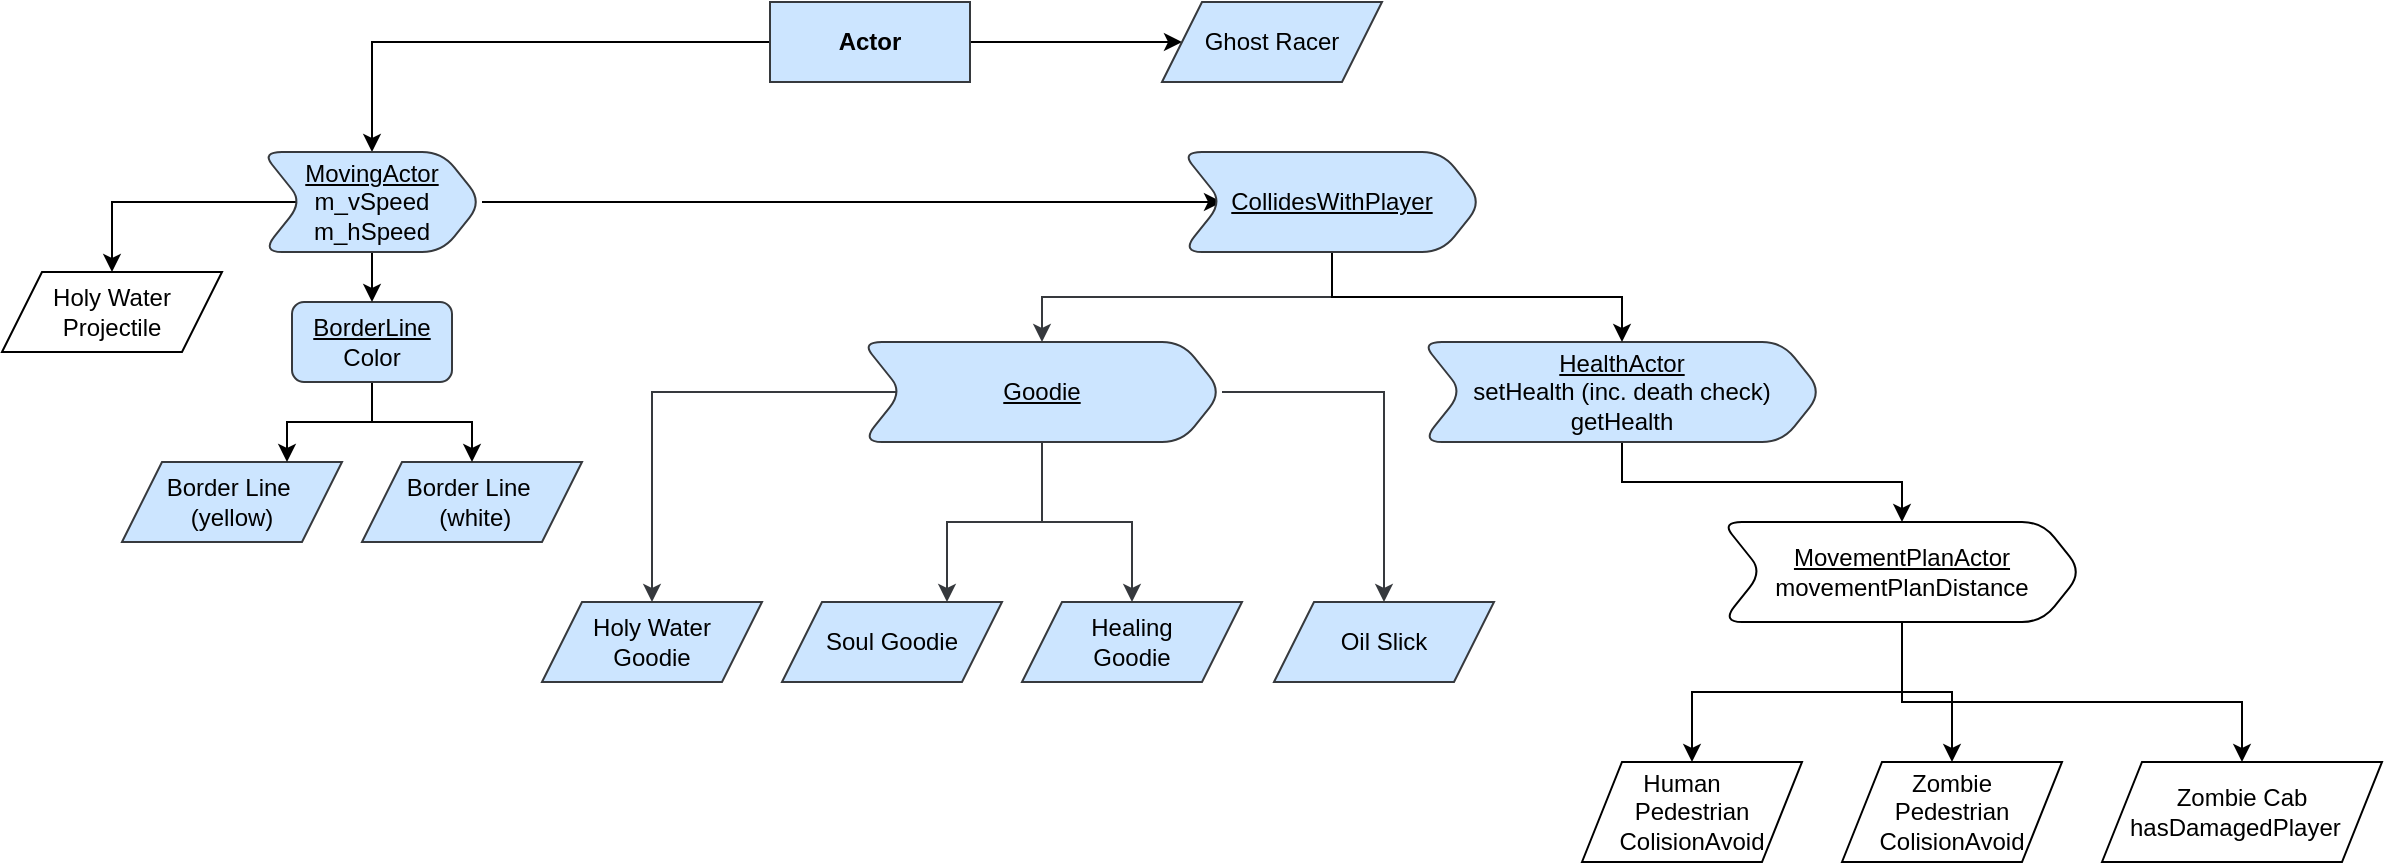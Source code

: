 <mxfile version="14.3.1" type="device"><diagram id="C5RBs43oDa-KdzZeNtuy" name="Page-1"><mxGraphModel dx="2889" dy="1122" grid="1" gridSize="10" guides="1" tooltips="1" connect="1" arrows="1" fold="1" page="1" pageScale="1" pageWidth="827" pageHeight="1169" math="0" shadow="0"><root><mxCell id="WIyWlLk6GJQsqaUBKTNV-0"/><mxCell id="WIyWlLk6GJQsqaUBKTNV-1" parent="WIyWlLk6GJQsqaUBKTNV-0"/><mxCell id="lRX2l_TiRmjg-ra4RfsF-21" style="edgeStyle=orthogonalEdgeStyle;rounded=0;orthogonalLoop=1;jettySize=auto;html=1;entryX=0.5;entryY=0;entryDx=0;entryDy=0;" edge="1" parent="WIyWlLk6GJQsqaUBKTNV-1" source="lRX2l_TiRmjg-ra4RfsF-0" target="lRX2l_TiRmjg-ra4RfsF-19"><mxGeometry relative="1" as="geometry"/></mxCell><mxCell id="lRX2l_TiRmjg-ra4RfsF-58" style="edgeStyle=orthogonalEdgeStyle;rounded=0;orthogonalLoop=1;jettySize=auto;html=1;" edge="1" parent="WIyWlLk6GJQsqaUBKTNV-1" source="lRX2l_TiRmjg-ra4RfsF-0" target="lRX2l_TiRmjg-ra4RfsF-2"><mxGeometry relative="1" as="geometry"/></mxCell><mxCell id="lRX2l_TiRmjg-ra4RfsF-0" value="&lt;b&gt;Actor&lt;/b&gt;" style="rounded=0;whiteSpace=wrap;html=1;fillColor=#cce5ff;strokeColor=#36393d;" vertex="1" parent="WIyWlLk6GJQsqaUBKTNV-1"><mxGeometry x="364" y="20" width="100" height="40" as="geometry"/></mxCell><mxCell id="lRX2l_TiRmjg-ra4RfsF-2" value="Ghost Racer" style="shape=parallelogram;perimeter=parallelogramPerimeter;whiteSpace=wrap;html=1;fixedSize=1;fillColor=#cce5ff;strokeColor=#36393d;" vertex="1" parent="WIyWlLk6GJQsqaUBKTNV-1"><mxGeometry x="560" y="20" width="110" height="40" as="geometry"/></mxCell><mxCell id="lRX2l_TiRmjg-ra4RfsF-3" value="Border Line&amp;nbsp; (yellow)" style="shape=parallelogram;perimeter=parallelogramPerimeter;whiteSpace=wrap;html=1;fixedSize=1;fillColor=#cce5ff;strokeColor=#36393d;" vertex="1" parent="WIyWlLk6GJQsqaUBKTNV-1"><mxGeometry x="40" y="250" width="110" height="40" as="geometry"/></mxCell><mxCell id="lRX2l_TiRmjg-ra4RfsF-4" value="Border Line&amp;nbsp; &amp;nbsp;(white)" style="shape=parallelogram;perimeter=parallelogramPerimeter;whiteSpace=wrap;html=1;fixedSize=1;fillColor=#cce5ff;strokeColor=#36393d;" vertex="1" parent="WIyWlLk6GJQsqaUBKTNV-1"><mxGeometry x="160" y="250" width="110" height="40" as="geometry"/></mxCell><mxCell id="lRX2l_TiRmjg-ra4RfsF-5" value="Human&amp;nbsp; &amp;nbsp; Pedestrian&lt;br&gt;ColisionAvoid" style="shape=parallelogram;perimeter=parallelogramPerimeter;whiteSpace=wrap;html=1;fixedSize=1;" vertex="1" parent="WIyWlLk6GJQsqaUBKTNV-1"><mxGeometry x="770" y="400" width="110" height="50" as="geometry"/></mxCell><mxCell id="lRX2l_TiRmjg-ra4RfsF-6" value="Holy Water Projectile" style="shape=parallelogram;perimeter=parallelogramPerimeter;whiteSpace=wrap;html=1;fixedSize=1;" vertex="1" parent="WIyWlLk6GJQsqaUBKTNV-1"><mxGeometry x="-20" y="155" width="110" height="40" as="geometry"/></mxCell><mxCell id="lRX2l_TiRmjg-ra4RfsF-7" value="Soul Goodie" style="shape=parallelogram;perimeter=parallelogramPerimeter;whiteSpace=wrap;html=1;fixedSize=1;fillColor=#cce5ff;strokeColor=#36393d;" vertex="1" parent="WIyWlLk6GJQsqaUBKTNV-1"><mxGeometry x="370" y="320" width="110" height="40" as="geometry"/></mxCell><mxCell id="lRX2l_TiRmjg-ra4RfsF-8" value="Holy Water &lt;br&gt;Goodie" style="shape=parallelogram;perimeter=parallelogramPerimeter;whiteSpace=wrap;html=1;fixedSize=1;fillColor=#cce5ff;strokeColor=#36393d;" vertex="1" parent="WIyWlLk6GJQsqaUBKTNV-1"><mxGeometry x="250" y="320" width="110" height="40" as="geometry"/></mxCell><mxCell id="lRX2l_TiRmjg-ra4RfsF-9" value="Healing &lt;br&gt;Goodie" style="shape=parallelogram;perimeter=parallelogramPerimeter;whiteSpace=wrap;html=1;fixedSize=1;fillColor=#cce5ff;strokeColor=#36393d;" vertex="1" parent="WIyWlLk6GJQsqaUBKTNV-1"><mxGeometry x="490" y="320" width="110" height="40" as="geometry"/></mxCell><mxCell id="lRX2l_TiRmjg-ra4RfsF-10" value="Oil Slick" style="shape=parallelogram;perimeter=parallelogramPerimeter;whiteSpace=wrap;html=1;fixedSize=1;fillColor=#cce5ff;strokeColor=#36393d;" vertex="1" parent="WIyWlLk6GJQsqaUBKTNV-1"><mxGeometry x="616" y="320" width="110" height="40" as="geometry"/></mxCell><mxCell id="lRX2l_TiRmjg-ra4RfsF-11" value="Zombie Cab&lt;br&gt;hasDamagedPlayer&amp;nbsp;&amp;nbsp;" style="shape=parallelogram;perimeter=parallelogramPerimeter;whiteSpace=wrap;html=1;fixedSize=1;" vertex="1" parent="WIyWlLk6GJQsqaUBKTNV-1"><mxGeometry x="1030" y="400" width="140" height="50" as="geometry"/></mxCell><mxCell id="lRX2l_TiRmjg-ra4RfsF-12" value="Zombie &lt;br&gt;Pedestrian&lt;br&gt;ColisionAvoid" style="shape=parallelogram;perimeter=parallelogramPerimeter;whiteSpace=wrap;html=1;fixedSize=1;" vertex="1" parent="WIyWlLk6GJQsqaUBKTNV-1"><mxGeometry x="900" y="400" width="110" height="50" as="geometry"/></mxCell><mxCell id="lRX2l_TiRmjg-ra4RfsF-15" style="edgeStyle=orthogonalEdgeStyle;rounded=0;orthogonalLoop=1;jettySize=auto;html=1;entryX=0.75;entryY=0;entryDx=0;entryDy=0;" edge="1" parent="WIyWlLk6GJQsqaUBKTNV-1" source="lRX2l_TiRmjg-ra4RfsF-14" target="lRX2l_TiRmjg-ra4RfsF-3"><mxGeometry relative="1" as="geometry"/></mxCell><mxCell id="lRX2l_TiRmjg-ra4RfsF-16" style="edgeStyle=orthogonalEdgeStyle;rounded=0;orthogonalLoop=1;jettySize=auto;html=1;entryX=0.5;entryY=0;entryDx=0;entryDy=0;" edge="1" parent="WIyWlLk6GJQsqaUBKTNV-1" source="lRX2l_TiRmjg-ra4RfsF-14" target="lRX2l_TiRmjg-ra4RfsF-4"><mxGeometry relative="1" as="geometry"/></mxCell><mxCell id="lRX2l_TiRmjg-ra4RfsF-14" value="&lt;u&gt;BorderLine&lt;/u&gt;&lt;br&gt;Color" style="rounded=1;whiteSpace=wrap;html=1;fillColor=#cce5ff;strokeColor=#36393d;" vertex="1" parent="WIyWlLk6GJQsqaUBKTNV-1"><mxGeometry x="125" y="170" width="80" height="40" as="geometry"/></mxCell><mxCell id="lRX2l_TiRmjg-ra4RfsF-23" style="edgeStyle=orthogonalEdgeStyle;rounded=0;orthogonalLoop=1;jettySize=auto;html=1;" edge="1" parent="WIyWlLk6GJQsqaUBKTNV-1" source="lRX2l_TiRmjg-ra4RfsF-19" target="lRX2l_TiRmjg-ra4RfsF-14"><mxGeometry relative="1" as="geometry"/></mxCell><mxCell id="lRX2l_TiRmjg-ra4RfsF-49" style="edgeStyle=orthogonalEdgeStyle;rounded=0;orthogonalLoop=1;jettySize=auto;html=1;entryX=0.5;entryY=0;entryDx=0;entryDy=0;" edge="1" parent="WIyWlLk6GJQsqaUBKTNV-1" source="lRX2l_TiRmjg-ra4RfsF-19" target="lRX2l_TiRmjg-ra4RfsF-6"><mxGeometry relative="1" as="geometry"/></mxCell><mxCell id="lRX2l_TiRmjg-ra4RfsF-53" style="edgeStyle=orthogonalEdgeStyle;rounded=0;orthogonalLoop=1;jettySize=auto;html=1;" edge="1" parent="WIyWlLk6GJQsqaUBKTNV-1" source="lRX2l_TiRmjg-ra4RfsF-19" target="lRX2l_TiRmjg-ra4RfsF-51"><mxGeometry relative="1" as="geometry"/></mxCell><mxCell id="lRX2l_TiRmjg-ra4RfsF-19" value="&lt;u&gt;MovingActor&lt;/u&gt;&lt;br&gt;m_vSpeed&lt;br&gt;m_hSpeed" style="shape=step;perimeter=stepPerimeter;whiteSpace=wrap;html=1;fixedSize=1;rounded=1;glass=0;fillColor=#cce5ff;strokeColor=#36393d;" vertex="1" parent="WIyWlLk6GJQsqaUBKTNV-1"><mxGeometry x="110" y="95" width="110" height="50" as="geometry"/></mxCell><mxCell id="lRX2l_TiRmjg-ra4RfsF-32" style="edgeStyle=orthogonalEdgeStyle;rounded=0;orthogonalLoop=1;jettySize=auto;html=1;" edge="1" parent="WIyWlLk6GJQsqaUBKTNV-1" source="lRX2l_TiRmjg-ra4RfsF-25" target="lRX2l_TiRmjg-ra4RfsF-31"><mxGeometry relative="1" as="geometry"/></mxCell><mxCell id="lRX2l_TiRmjg-ra4RfsF-25" value="&lt;u&gt;HealthActor&lt;/u&gt;&lt;br&gt;setHealth (inc. death check)&lt;br&gt;getHealth" style="shape=step;perimeter=stepPerimeter;whiteSpace=wrap;html=1;fixedSize=1;rounded=1;glass=0;fillColor=#cce5ff;strokeColor=#36393d;" vertex="1" parent="WIyWlLk6GJQsqaUBKTNV-1"><mxGeometry x="690" y="190" width="200" height="50" as="geometry"/></mxCell><mxCell id="lRX2l_TiRmjg-ra4RfsF-59" style="edgeStyle=orthogonalEdgeStyle;rounded=0;orthogonalLoop=1;jettySize=auto;html=1;entryX=0.5;entryY=0;entryDx=0;entryDy=0;" edge="1" parent="WIyWlLk6GJQsqaUBKTNV-1" source="lRX2l_TiRmjg-ra4RfsF-31" target="lRX2l_TiRmjg-ra4RfsF-12"><mxGeometry relative="1" as="geometry"/></mxCell><mxCell id="lRX2l_TiRmjg-ra4RfsF-60" style="edgeStyle=orthogonalEdgeStyle;rounded=0;orthogonalLoop=1;jettySize=auto;html=1;entryX=0.5;entryY=0;entryDx=0;entryDy=0;" edge="1" parent="WIyWlLk6GJQsqaUBKTNV-1" source="lRX2l_TiRmjg-ra4RfsF-31" target="lRX2l_TiRmjg-ra4RfsF-5"><mxGeometry relative="1" as="geometry"/></mxCell><mxCell id="lRX2l_TiRmjg-ra4RfsF-61" style="edgeStyle=orthogonalEdgeStyle;rounded=0;orthogonalLoop=1;jettySize=auto;html=1;entryX=0.5;entryY=0;entryDx=0;entryDy=0;" edge="1" parent="WIyWlLk6GJQsqaUBKTNV-1" source="lRX2l_TiRmjg-ra4RfsF-31" target="lRX2l_TiRmjg-ra4RfsF-11"><mxGeometry relative="1" as="geometry"><Array as="points"><mxPoint x="930" y="370"/><mxPoint x="1100" y="370"/></Array></mxGeometry></mxCell><mxCell id="lRX2l_TiRmjg-ra4RfsF-31" value="&lt;u&gt;MovementPlanActor&lt;/u&gt;&lt;br&gt;movementPlanDistance&lt;br&gt;" style="shape=step;perimeter=stepPerimeter;whiteSpace=wrap;html=1;fixedSize=1;rounded=1;glass=0;" vertex="1" parent="WIyWlLk6GJQsqaUBKTNV-1"><mxGeometry x="840" y="280" width="180" height="50" as="geometry"/></mxCell><mxCell id="lRX2l_TiRmjg-ra4RfsF-40" style="edgeStyle=orthogonalEdgeStyle;rounded=0;orthogonalLoop=1;jettySize=auto;html=1;fillColor=#cce5ff;strokeColor=#36393d;" edge="1" parent="WIyWlLk6GJQsqaUBKTNV-1" source="lRX2l_TiRmjg-ra4RfsF-33" target="lRX2l_TiRmjg-ra4RfsF-10"><mxGeometry relative="1" as="geometry"/></mxCell><mxCell id="lRX2l_TiRmjg-ra4RfsF-43" style="edgeStyle=orthogonalEdgeStyle;rounded=0;orthogonalLoop=1;jettySize=auto;html=1;fillColor=#cce5ff;strokeColor=#36393d;" edge="1" parent="WIyWlLk6GJQsqaUBKTNV-1" source="lRX2l_TiRmjg-ra4RfsF-33" target="lRX2l_TiRmjg-ra4RfsF-8"><mxGeometry relative="1" as="geometry"/></mxCell><mxCell id="lRX2l_TiRmjg-ra4RfsF-46" value="" style="edgeStyle=orthogonalEdgeStyle;rounded=0;orthogonalLoop=1;jettySize=auto;html=1;fillColor=#cce5ff;strokeColor=#36393d;" edge="1" parent="WIyWlLk6GJQsqaUBKTNV-1" source="lRX2l_TiRmjg-ra4RfsF-33" target="lRX2l_TiRmjg-ra4RfsF-9"><mxGeometry relative="1" as="geometry"/></mxCell><mxCell id="lRX2l_TiRmjg-ra4RfsF-48" style="edgeStyle=orthogonalEdgeStyle;rounded=0;orthogonalLoop=1;jettySize=auto;html=1;entryX=0.75;entryY=0;entryDx=0;entryDy=0;fillColor=#cce5ff;strokeColor=#36393d;" edge="1" parent="WIyWlLk6GJQsqaUBKTNV-1" source="lRX2l_TiRmjg-ra4RfsF-33" target="lRX2l_TiRmjg-ra4RfsF-7"><mxGeometry relative="1" as="geometry"/></mxCell><mxCell id="lRX2l_TiRmjg-ra4RfsF-33" value="&lt;u&gt;Goodie&lt;/u&gt;" style="shape=step;perimeter=stepPerimeter;whiteSpace=wrap;html=1;fixedSize=1;rounded=1;glass=0;fillColor=#cce5ff;strokeColor=#36393d;" vertex="1" parent="WIyWlLk6GJQsqaUBKTNV-1"><mxGeometry x="410" y="190" width="180" height="50" as="geometry"/></mxCell><mxCell id="lRX2l_TiRmjg-ra4RfsF-54" style="edgeStyle=orthogonalEdgeStyle;rounded=0;orthogonalLoop=1;jettySize=auto;html=1;fillColor=#cce5ff;strokeColor=#36393d;" edge="1" parent="WIyWlLk6GJQsqaUBKTNV-1" source="lRX2l_TiRmjg-ra4RfsF-51" target="lRX2l_TiRmjg-ra4RfsF-33"><mxGeometry relative="1" as="geometry"/></mxCell><mxCell id="lRX2l_TiRmjg-ra4RfsF-57" style="edgeStyle=orthogonalEdgeStyle;rounded=0;orthogonalLoop=1;jettySize=auto;html=1;" edge="1" parent="WIyWlLk6GJQsqaUBKTNV-1" source="lRX2l_TiRmjg-ra4RfsF-51" target="lRX2l_TiRmjg-ra4RfsF-25"><mxGeometry relative="1" as="geometry"/></mxCell><mxCell id="lRX2l_TiRmjg-ra4RfsF-51" value="&lt;u&gt;CollidesWithPlayer&lt;/u&gt;" style="shape=step;perimeter=stepPerimeter;whiteSpace=wrap;html=1;fixedSize=1;rounded=1;glass=0;fillColor=#cce5ff;strokeColor=#36393d;" vertex="1" parent="WIyWlLk6GJQsqaUBKTNV-1"><mxGeometry x="570" y="95" width="150" height="50" as="geometry"/></mxCell></root></mxGraphModel></diagram></mxfile>